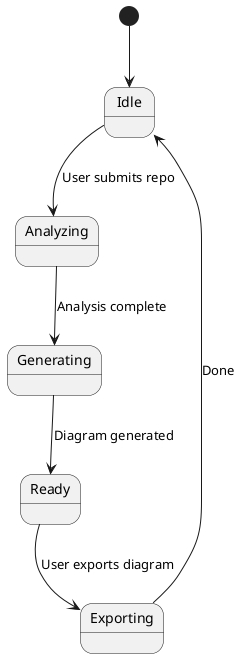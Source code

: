 @startuml
' State Diagram for UML Designer AI
[*] --> Idle
Idle --> Analyzing : User submits repo
Analyzing --> Generating : Analysis complete
Generating --> Ready : Diagram generated
Ready --> Exporting : User exports diagram
Exporting --> Idle : Done
@enduml